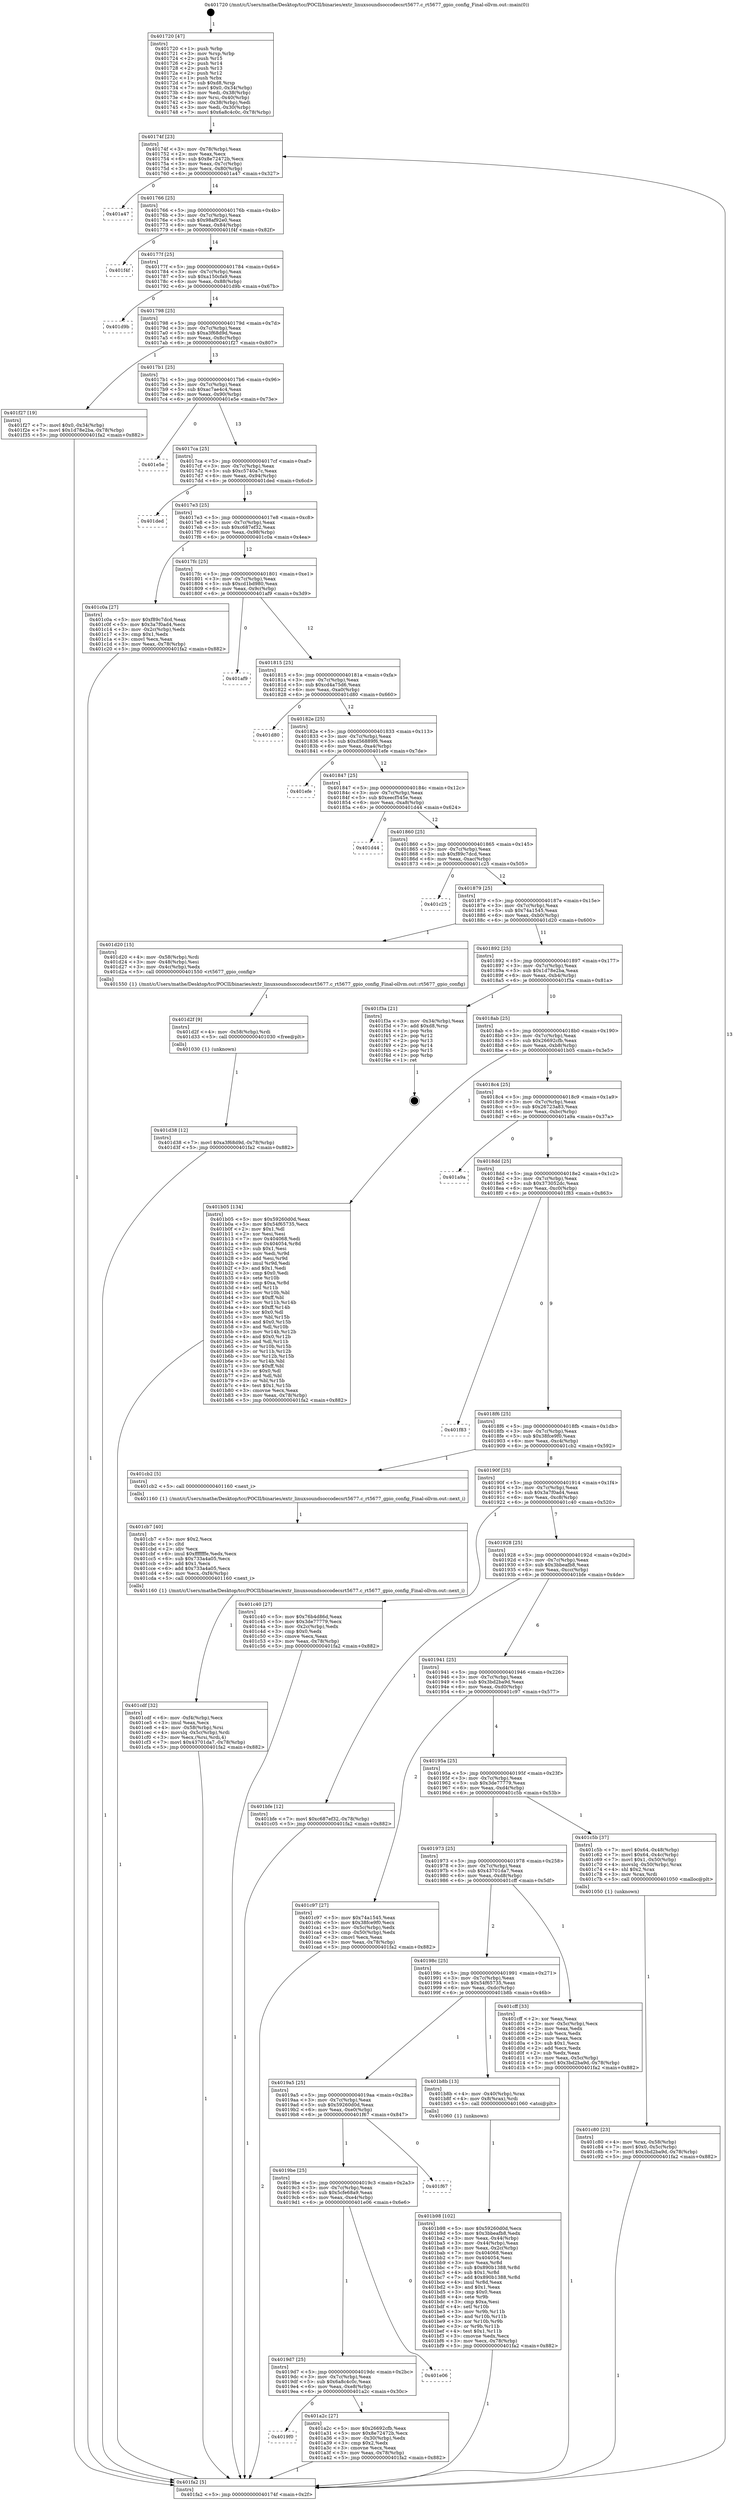 digraph "0x401720" {
  label = "0x401720 (/mnt/c/Users/mathe/Desktop/tcc/POCII/binaries/extr_linuxsoundsoccodecsrt5677.c_rt5677_gpio_config_Final-ollvm.out::main(0))"
  labelloc = "t"
  node[shape=record]

  Entry [label="",width=0.3,height=0.3,shape=circle,fillcolor=black,style=filled]
  "0x40174f" [label="{
     0x40174f [23]\l
     | [instrs]\l
     &nbsp;&nbsp;0x40174f \<+3\>: mov -0x78(%rbp),%eax\l
     &nbsp;&nbsp;0x401752 \<+2\>: mov %eax,%ecx\l
     &nbsp;&nbsp;0x401754 \<+6\>: sub $0x8e72472b,%ecx\l
     &nbsp;&nbsp;0x40175a \<+3\>: mov %eax,-0x7c(%rbp)\l
     &nbsp;&nbsp;0x40175d \<+3\>: mov %ecx,-0x80(%rbp)\l
     &nbsp;&nbsp;0x401760 \<+6\>: je 0000000000401a47 \<main+0x327\>\l
  }"]
  "0x401a47" [label="{
     0x401a47\l
  }", style=dashed]
  "0x401766" [label="{
     0x401766 [25]\l
     | [instrs]\l
     &nbsp;&nbsp;0x401766 \<+5\>: jmp 000000000040176b \<main+0x4b\>\l
     &nbsp;&nbsp;0x40176b \<+3\>: mov -0x7c(%rbp),%eax\l
     &nbsp;&nbsp;0x40176e \<+5\>: sub $0x98af92e0,%eax\l
     &nbsp;&nbsp;0x401773 \<+6\>: mov %eax,-0x84(%rbp)\l
     &nbsp;&nbsp;0x401779 \<+6\>: je 0000000000401f4f \<main+0x82f\>\l
  }"]
  Exit [label="",width=0.3,height=0.3,shape=circle,fillcolor=black,style=filled,peripheries=2]
  "0x401f4f" [label="{
     0x401f4f\l
  }", style=dashed]
  "0x40177f" [label="{
     0x40177f [25]\l
     | [instrs]\l
     &nbsp;&nbsp;0x40177f \<+5\>: jmp 0000000000401784 \<main+0x64\>\l
     &nbsp;&nbsp;0x401784 \<+3\>: mov -0x7c(%rbp),%eax\l
     &nbsp;&nbsp;0x401787 \<+5\>: sub $0xa150cfa9,%eax\l
     &nbsp;&nbsp;0x40178c \<+6\>: mov %eax,-0x88(%rbp)\l
     &nbsp;&nbsp;0x401792 \<+6\>: je 0000000000401d9b \<main+0x67b\>\l
  }"]
  "0x401d38" [label="{
     0x401d38 [12]\l
     | [instrs]\l
     &nbsp;&nbsp;0x401d38 \<+7\>: movl $0xa3f68d9d,-0x78(%rbp)\l
     &nbsp;&nbsp;0x401d3f \<+5\>: jmp 0000000000401fa2 \<main+0x882\>\l
  }"]
  "0x401d9b" [label="{
     0x401d9b\l
  }", style=dashed]
  "0x401798" [label="{
     0x401798 [25]\l
     | [instrs]\l
     &nbsp;&nbsp;0x401798 \<+5\>: jmp 000000000040179d \<main+0x7d\>\l
     &nbsp;&nbsp;0x40179d \<+3\>: mov -0x7c(%rbp),%eax\l
     &nbsp;&nbsp;0x4017a0 \<+5\>: sub $0xa3f68d9d,%eax\l
     &nbsp;&nbsp;0x4017a5 \<+6\>: mov %eax,-0x8c(%rbp)\l
     &nbsp;&nbsp;0x4017ab \<+6\>: je 0000000000401f27 \<main+0x807\>\l
  }"]
  "0x401d2f" [label="{
     0x401d2f [9]\l
     | [instrs]\l
     &nbsp;&nbsp;0x401d2f \<+4\>: mov -0x58(%rbp),%rdi\l
     &nbsp;&nbsp;0x401d33 \<+5\>: call 0000000000401030 \<free@plt\>\l
     | [calls]\l
     &nbsp;&nbsp;0x401030 \{1\} (unknown)\l
  }"]
  "0x401f27" [label="{
     0x401f27 [19]\l
     | [instrs]\l
     &nbsp;&nbsp;0x401f27 \<+7\>: movl $0x0,-0x34(%rbp)\l
     &nbsp;&nbsp;0x401f2e \<+7\>: movl $0x1d78e2ba,-0x78(%rbp)\l
     &nbsp;&nbsp;0x401f35 \<+5\>: jmp 0000000000401fa2 \<main+0x882\>\l
  }"]
  "0x4017b1" [label="{
     0x4017b1 [25]\l
     | [instrs]\l
     &nbsp;&nbsp;0x4017b1 \<+5\>: jmp 00000000004017b6 \<main+0x96\>\l
     &nbsp;&nbsp;0x4017b6 \<+3\>: mov -0x7c(%rbp),%eax\l
     &nbsp;&nbsp;0x4017b9 \<+5\>: sub $0xac7ae4c4,%eax\l
     &nbsp;&nbsp;0x4017be \<+6\>: mov %eax,-0x90(%rbp)\l
     &nbsp;&nbsp;0x4017c4 \<+6\>: je 0000000000401e5e \<main+0x73e\>\l
  }"]
  "0x401cdf" [label="{
     0x401cdf [32]\l
     | [instrs]\l
     &nbsp;&nbsp;0x401cdf \<+6\>: mov -0xf4(%rbp),%ecx\l
     &nbsp;&nbsp;0x401ce5 \<+3\>: imul %eax,%ecx\l
     &nbsp;&nbsp;0x401ce8 \<+4\>: mov -0x58(%rbp),%rsi\l
     &nbsp;&nbsp;0x401cec \<+4\>: movslq -0x5c(%rbp),%rdi\l
     &nbsp;&nbsp;0x401cf0 \<+3\>: mov %ecx,(%rsi,%rdi,4)\l
     &nbsp;&nbsp;0x401cf3 \<+7\>: movl $0x43701da7,-0x78(%rbp)\l
     &nbsp;&nbsp;0x401cfa \<+5\>: jmp 0000000000401fa2 \<main+0x882\>\l
  }"]
  "0x401e5e" [label="{
     0x401e5e\l
  }", style=dashed]
  "0x4017ca" [label="{
     0x4017ca [25]\l
     | [instrs]\l
     &nbsp;&nbsp;0x4017ca \<+5\>: jmp 00000000004017cf \<main+0xaf\>\l
     &nbsp;&nbsp;0x4017cf \<+3\>: mov -0x7c(%rbp),%eax\l
     &nbsp;&nbsp;0x4017d2 \<+5\>: sub $0xc5740a7c,%eax\l
     &nbsp;&nbsp;0x4017d7 \<+6\>: mov %eax,-0x94(%rbp)\l
     &nbsp;&nbsp;0x4017dd \<+6\>: je 0000000000401ded \<main+0x6cd\>\l
  }"]
  "0x401cb7" [label="{
     0x401cb7 [40]\l
     | [instrs]\l
     &nbsp;&nbsp;0x401cb7 \<+5\>: mov $0x2,%ecx\l
     &nbsp;&nbsp;0x401cbc \<+1\>: cltd\l
     &nbsp;&nbsp;0x401cbd \<+2\>: idiv %ecx\l
     &nbsp;&nbsp;0x401cbf \<+6\>: imul $0xfffffffe,%edx,%ecx\l
     &nbsp;&nbsp;0x401cc5 \<+6\>: sub $0x733a4a05,%ecx\l
     &nbsp;&nbsp;0x401ccb \<+3\>: add $0x1,%ecx\l
     &nbsp;&nbsp;0x401cce \<+6\>: add $0x733a4a05,%ecx\l
     &nbsp;&nbsp;0x401cd4 \<+6\>: mov %ecx,-0xf4(%rbp)\l
     &nbsp;&nbsp;0x401cda \<+5\>: call 0000000000401160 \<next_i\>\l
     | [calls]\l
     &nbsp;&nbsp;0x401160 \{1\} (/mnt/c/Users/mathe/Desktop/tcc/POCII/binaries/extr_linuxsoundsoccodecsrt5677.c_rt5677_gpio_config_Final-ollvm.out::next_i)\l
  }"]
  "0x401ded" [label="{
     0x401ded\l
  }", style=dashed]
  "0x4017e3" [label="{
     0x4017e3 [25]\l
     | [instrs]\l
     &nbsp;&nbsp;0x4017e3 \<+5\>: jmp 00000000004017e8 \<main+0xc8\>\l
     &nbsp;&nbsp;0x4017e8 \<+3\>: mov -0x7c(%rbp),%eax\l
     &nbsp;&nbsp;0x4017eb \<+5\>: sub $0xc687ef32,%eax\l
     &nbsp;&nbsp;0x4017f0 \<+6\>: mov %eax,-0x98(%rbp)\l
     &nbsp;&nbsp;0x4017f6 \<+6\>: je 0000000000401c0a \<main+0x4ea\>\l
  }"]
  "0x401c80" [label="{
     0x401c80 [23]\l
     | [instrs]\l
     &nbsp;&nbsp;0x401c80 \<+4\>: mov %rax,-0x58(%rbp)\l
     &nbsp;&nbsp;0x401c84 \<+7\>: movl $0x0,-0x5c(%rbp)\l
     &nbsp;&nbsp;0x401c8b \<+7\>: movl $0x3bd2ba9d,-0x78(%rbp)\l
     &nbsp;&nbsp;0x401c92 \<+5\>: jmp 0000000000401fa2 \<main+0x882\>\l
  }"]
  "0x401c0a" [label="{
     0x401c0a [27]\l
     | [instrs]\l
     &nbsp;&nbsp;0x401c0a \<+5\>: mov $0xf89c7dcd,%eax\l
     &nbsp;&nbsp;0x401c0f \<+5\>: mov $0x3a7f0ad4,%ecx\l
     &nbsp;&nbsp;0x401c14 \<+3\>: mov -0x2c(%rbp),%edx\l
     &nbsp;&nbsp;0x401c17 \<+3\>: cmp $0x1,%edx\l
     &nbsp;&nbsp;0x401c1a \<+3\>: cmovl %ecx,%eax\l
     &nbsp;&nbsp;0x401c1d \<+3\>: mov %eax,-0x78(%rbp)\l
     &nbsp;&nbsp;0x401c20 \<+5\>: jmp 0000000000401fa2 \<main+0x882\>\l
  }"]
  "0x4017fc" [label="{
     0x4017fc [25]\l
     | [instrs]\l
     &nbsp;&nbsp;0x4017fc \<+5\>: jmp 0000000000401801 \<main+0xe1\>\l
     &nbsp;&nbsp;0x401801 \<+3\>: mov -0x7c(%rbp),%eax\l
     &nbsp;&nbsp;0x401804 \<+5\>: sub $0xcd1bd980,%eax\l
     &nbsp;&nbsp;0x401809 \<+6\>: mov %eax,-0x9c(%rbp)\l
     &nbsp;&nbsp;0x40180f \<+6\>: je 0000000000401af9 \<main+0x3d9\>\l
  }"]
  "0x401b98" [label="{
     0x401b98 [102]\l
     | [instrs]\l
     &nbsp;&nbsp;0x401b98 \<+5\>: mov $0x59260d0d,%ecx\l
     &nbsp;&nbsp;0x401b9d \<+5\>: mov $0x3bbeafb8,%edx\l
     &nbsp;&nbsp;0x401ba2 \<+3\>: mov %eax,-0x44(%rbp)\l
     &nbsp;&nbsp;0x401ba5 \<+3\>: mov -0x44(%rbp),%eax\l
     &nbsp;&nbsp;0x401ba8 \<+3\>: mov %eax,-0x2c(%rbp)\l
     &nbsp;&nbsp;0x401bab \<+7\>: mov 0x404068,%eax\l
     &nbsp;&nbsp;0x401bb2 \<+7\>: mov 0x404054,%esi\l
     &nbsp;&nbsp;0x401bb9 \<+3\>: mov %eax,%r8d\l
     &nbsp;&nbsp;0x401bbc \<+7\>: sub $0x890b1388,%r8d\l
     &nbsp;&nbsp;0x401bc3 \<+4\>: sub $0x1,%r8d\l
     &nbsp;&nbsp;0x401bc7 \<+7\>: add $0x890b1388,%r8d\l
     &nbsp;&nbsp;0x401bce \<+4\>: imul %r8d,%eax\l
     &nbsp;&nbsp;0x401bd2 \<+3\>: and $0x1,%eax\l
     &nbsp;&nbsp;0x401bd5 \<+3\>: cmp $0x0,%eax\l
     &nbsp;&nbsp;0x401bd8 \<+4\>: sete %r9b\l
     &nbsp;&nbsp;0x401bdc \<+3\>: cmp $0xa,%esi\l
     &nbsp;&nbsp;0x401bdf \<+4\>: setl %r10b\l
     &nbsp;&nbsp;0x401be3 \<+3\>: mov %r9b,%r11b\l
     &nbsp;&nbsp;0x401be6 \<+3\>: and %r10b,%r11b\l
     &nbsp;&nbsp;0x401be9 \<+3\>: xor %r10b,%r9b\l
     &nbsp;&nbsp;0x401bec \<+3\>: or %r9b,%r11b\l
     &nbsp;&nbsp;0x401bef \<+4\>: test $0x1,%r11b\l
     &nbsp;&nbsp;0x401bf3 \<+3\>: cmovne %edx,%ecx\l
     &nbsp;&nbsp;0x401bf6 \<+3\>: mov %ecx,-0x78(%rbp)\l
     &nbsp;&nbsp;0x401bf9 \<+5\>: jmp 0000000000401fa2 \<main+0x882\>\l
  }"]
  "0x401af9" [label="{
     0x401af9\l
  }", style=dashed]
  "0x401815" [label="{
     0x401815 [25]\l
     | [instrs]\l
     &nbsp;&nbsp;0x401815 \<+5\>: jmp 000000000040181a \<main+0xfa\>\l
     &nbsp;&nbsp;0x40181a \<+3\>: mov -0x7c(%rbp),%eax\l
     &nbsp;&nbsp;0x40181d \<+5\>: sub $0xcd4a75d6,%eax\l
     &nbsp;&nbsp;0x401822 \<+6\>: mov %eax,-0xa0(%rbp)\l
     &nbsp;&nbsp;0x401828 \<+6\>: je 0000000000401d80 \<main+0x660\>\l
  }"]
  "0x401720" [label="{
     0x401720 [47]\l
     | [instrs]\l
     &nbsp;&nbsp;0x401720 \<+1\>: push %rbp\l
     &nbsp;&nbsp;0x401721 \<+3\>: mov %rsp,%rbp\l
     &nbsp;&nbsp;0x401724 \<+2\>: push %r15\l
     &nbsp;&nbsp;0x401726 \<+2\>: push %r14\l
     &nbsp;&nbsp;0x401728 \<+2\>: push %r13\l
     &nbsp;&nbsp;0x40172a \<+2\>: push %r12\l
     &nbsp;&nbsp;0x40172c \<+1\>: push %rbx\l
     &nbsp;&nbsp;0x40172d \<+7\>: sub $0xd8,%rsp\l
     &nbsp;&nbsp;0x401734 \<+7\>: movl $0x0,-0x34(%rbp)\l
     &nbsp;&nbsp;0x40173b \<+3\>: mov %edi,-0x38(%rbp)\l
     &nbsp;&nbsp;0x40173e \<+4\>: mov %rsi,-0x40(%rbp)\l
     &nbsp;&nbsp;0x401742 \<+3\>: mov -0x38(%rbp),%edi\l
     &nbsp;&nbsp;0x401745 \<+3\>: mov %edi,-0x30(%rbp)\l
     &nbsp;&nbsp;0x401748 \<+7\>: movl $0x6a8c4c0c,-0x78(%rbp)\l
  }"]
  "0x401d80" [label="{
     0x401d80\l
  }", style=dashed]
  "0x40182e" [label="{
     0x40182e [25]\l
     | [instrs]\l
     &nbsp;&nbsp;0x40182e \<+5\>: jmp 0000000000401833 \<main+0x113\>\l
     &nbsp;&nbsp;0x401833 \<+3\>: mov -0x7c(%rbp),%eax\l
     &nbsp;&nbsp;0x401836 \<+5\>: sub $0xd56889f6,%eax\l
     &nbsp;&nbsp;0x40183b \<+6\>: mov %eax,-0xa4(%rbp)\l
     &nbsp;&nbsp;0x401841 \<+6\>: je 0000000000401efe \<main+0x7de\>\l
  }"]
  "0x401fa2" [label="{
     0x401fa2 [5]\l
     | [instrs]\l
     &nbsp;&nbsp;0x401fa2 \<+5\>: jmp 000000000040174f \<main+0x2f\>\l
  }"]
  "0x401efe" [label="{
     0x401efe\l
  }", style=dashed]
  "0x401847" [label="{
     0x401847 [25]\l
     | [instrs]\l
     &nbsp;&nbsp;0x401847 \<+5\>: jmp 000000000040184c \<main+0x12c\>\l
     &nbsp;&nbsp;0x40184c \<+3\>: mov -0x7c(%rbp),%eax\l
     &nbsp;&nbsp;0x40184f \<+5\>: sub $0xeecf545e,%eax\l
     &nbsp;&nbsp;0x401854 \<+6\>: mov %eax,-0xa8(%rbp)\l
     &nbsp;&nbsp;0x40185a \<+6\>: je 0000000000401d44 \<main+0x624\>\l
  }"]
  "0x4019f0" [label="{
     0x4019f0\l
  }", style=dashed]
  "0x401d44" [label="{
     0x401d44\l
  }", style=dashed]
  "0x401860" [label="{
     0x401860 [25]\l
     | [instrs]\l
     &nbsp;&nbsp;0x401860 \<+5\>: jmp 0000000000401865 \<main+0x145\>\l
     &nbsp;&nbsp;0x401865 \<+3\>: mov -0x7c(%rbp),%eax\l
     &nbsp;&nbsp;0x401868 \<+5\>: sub $0xf89c7dcd,%eax\l
     &nbsp;&nbsp;0x40186d \<+6\>: mov %eax,-0xac(%rbp)\l
     &nbsp;&nbsp;0x401873 \<+6\>: je 0000000000401c25 \<main+0x505\>\l
  }"]
  "0x401a2c" [label="{
     0x401a2c [27]\l
     | [instrs]\l
     &nbsp;&nbsp;0x401a2c \<+5\>: mov $0x26692cfb,%eax\l
     &nbsp;&nbsp;0x401a31 \<+5\>: mov $0x8e72472b,%ecx\l
     &nbsp;&nbsp;0x401a36 \<+3\>: mov -0x30(%rbp),%edx\l
     &nbsp;&nbsp;0x401a39 \<+3\>: cmp $0x2,%edx\l
     &nbsp;&nbsp;0x401a3c \<+3\>: cmovne %ecx,%eax\l
     &nbsp;&nbsp;0x401a3f \<+3\>: mov %eax,-0x78(%rbp)\l
     &nbsp;&nbsp;0x401a42 \<+5\>: jmp 0000000000401fa2 \<main+0x882\>\l
  }"]
  "0x401c25" [label="{
     0x401c25\l
  }", style=dashed]
  "0x401879" [label="{
     0x401879 [25]\l
     | [instrs]\l
     &nbsp;&nbsp;0x401879 \<+5\>: jmp 000000000040187e \<main+0x15e\>\l
     &nbsp;&nbsp;0x40187e \<+3\>: mov -0x7c(%rbp),%eax\l
     &nbsp;&nbsp;0x401881 \<+5\>: sub $0x74a1545,%eax\l
     &nbsp;&nbsp;0x401886 \<+6\>: mov %eax,-0xb0(%rbp)\l
     &nbsp;&nbsp;0x40188c \<+6\>: je 0000000000401d20 \<main+0x600\>\l
  }"]
  "0x4019d7" [label="{
     0x4019d7 [25]\l
     | [instrs]\l
     &nbsp;&nbsp;0x4019d7 \<+5\>: jmp 00000000004019dc \<main+0x2bc\>\l
     &nbsp;&nbsp;0x4019dc \<+3\>: mov -0x7c(%rbp),%eax\l
     &nbsp;&nbsp;0x4019df \<+5\>: sub $0x6a8c4c0c,%eax\l
     &nbsp;&nbsp;0x4019e4 \<+6\>: mov %eax,-0xe8(%rbp)\l
     &nbsp;&nbsp;0x4019ea \<+6\>: je 0000000000401a2c \<main+0x30c\>\l
  }"]
  "0x401d20" [label="{
     0x401d20 [15]\l
     | [instrs]\l
     &nbsp;&nbsp;0x401d20 \<+4\>: mov -0x58(%rbp),%rdi\l
     &nbsp;&nbsp;0x401d24 \<+3\>: mov -0x48(%rbp),%esi\l
     &nbsp;&nbsp;0x401d27 \<+3\>: mov -0x4c(%rbp),%edx\l
     &nbsp;&nbsp;0x401d2a \<+5\>: call 0000000000401550 \<rt5677_gpio_config\>\l
     | [calls]\l
     &nbsp;&nbsp;0x401550 \{1\} (/mnt/c/Users/mathe/Desktop/tcc/POCII/binaries/extr_linuxsoundsoccodecsrt5677.c_rt5677_gpio_config_Final-ollvm.out::rt5677_gpio_config)\l
  }"]
  "0x401892" [label="{
     0x401892 [25]\l
     | [instrs]\l
     &nbsp;&nbsp;0x401892 \<+5\>: jmp 0000000000401897 \<main+0x177\>\l
     &nbsp;&nbsp;0x401897 \<+3\>: mov -0x7c(%rbp),%eax\l
     &nbsp;&nbsp;0x40189a \<+5\>: sub $0x1d78e2ba,%eax\l
     &nbsp;&nbsp;0x40189f \<+6\>: mov %eax,-0xb4(%rbp)\l
     &nbsp;&nbsp;0x4018a5 \<+6\>: je 0000000000401f3a \<main+0x81a\>\l
  }"]
  "0x401e06" [label="{
     0x401e06\l
  }", style=dashed]
  "0x401f3a" [label="{
     0x401f3a [21]\l
     | [instrs]\l
     &nbsp;&nbsp;0x401f3a \<+3\>: mov -0x34(%rbp),%eax\l
     &nbsp;&nbsp;0x401f3d \<+7\>: add $0xd8,%rsp\l
     &nbsp;&nbsp;0x401f44 \<+1\>: pop %rbx\l
     &nbsp;&nbsp;0x401f45 \<+2\>: pop %r12\l
     &nbsp;&nbsp;0x401f47 \<+2\>: pop %r13\l
     &nbsp;&nbsp;0x401f49 \<+2\>: pop %r14\l
     &nbsp;&nbsp;0x401f4b \<+2\>: pop %r15\l
     &nbsp;&nbsp;0x401f4d \<+1\>: pop %rbp\l
     &nbsp;&nbsp;0x401f4e \<+1\>: ret\l
  }"]
  "0x4018ab" [label="{
     0x4018ab [25]\l
     | [instrs]\l
     &nbsp;&nbsp;0x4018ab \<+5\>: jmp 00000000004018b0 \<main+0x190\>\l
     &nbsp;&nbsp;0x4018b0 \<+3\>: mov -0x7c(%rbp),%eax\l
     &nbsp;&nbsp;0x4018b3 \<+5\>: sub $0x26692cfb,%eax\l
     &nbsp;&nbsp;0x4018b8 \<+6\>: mov %eax,-0xb8(%rbp)\l
     &nbsp;&nbsp;0x4018be \<+6\>: je 0000000000401b05 \<main+0x3e5\>\l
  }"]
  "0x4019be" [label="{
     0x4019be [25]\l
     | [instrs]\l
     &nbsp;&nbsp;0x4019be \<+5\>: jmp 00000000004019c3 \<main+0x2a3\>\l
     &nbsp;&nbsp;0x4019c3 \<+3\>: mov -0x7c(%rbp),%eax\l
     &nbsp;&nbsp;0x4019c6 \<+5\>: sub $0x5cfe68a9,%eax\l
     &nbsp;&nbsp;0x4019cb \<+6\>: mov %eax,-0xe4(%rbp)\l
     &nbsp;&nbsp;0x4019d1 \<+6\>: je 0000000000401e06 \<main+0x6e6\>\l
  }"]
  "0x401b05" [label="{
     0x401b05 [134]\l
     | [instrs]\l
     &nbsp;&nbsp;0x401b05 \<+5\>: mov $0x59260d0d,%eax\l
     &nbsp;&nbsp;0x401b0a \<+5\>: mov $0x54f65735,%ecx\l
     &nbsp;&nbsp;0x401b0f \<+2\>: mov $0x1,%dl\l
     &nbsp;&nbsp;0x401b11 \<+2\>: xor %esi,%esi\l
     &nbsp;&nbsp;0x401b13 \<+7\>: mov 0x404068,%edi\l
     &nbsp;&nbsp;0x401b1a \<+8\>: mov 0x404054,%r8d\l
     &nbsp;&nbsp;0x401b22 \<+3\>: sub $0x1,%esi\l
     &nbsp;&nbsp;0x401b25 \<+3\>: mov %edi,%r9d\l
     &nbsp;&nbsp;0x401b28 \<+3\>: add %esi,%r9d\l
     &nbsp;&nbsp;0x401b2b \<+4\>: imul %r9d,%edi\l
     &nbsp;&nbsp;0x401b2f \<+3\>: and $0x1,%edi\l
     &nbsp;&nbsp;0x401b32 \<+3\>: cmp $0x0,%edi\l
     &nbsp;&nbsp;0x401b35 \<+4\>: sete %r10b\l
     &nbsp;&nbsp;0x401b39 \<+4\>: cmp $0xa,%r8d\l
     &nbsp;&nbsp;0x401b3d \<+4\>: setl %r11b\l
     &nbsp;&nbsp;0x401b41 \<+3\>: mov %r10b,%bl\l
     &nbsp;&nbsp;0x401b44 \<+3\>: xor $0xff,%bl\l
     &nbsp;&nbsp;0x401b47 \<+3\>: mov %r11b,%r14b\l
     &nbsp;&nbsp;0x401b4a \<+4\>: xor $0xff,%r14b\l
     &nbsp;&nbsp;0x401b4e \<+3\>: xor $0x0,%dl\l
     &nbsp;&nbsp;0x401b51 \<+3\>: mov %bl,%r15b\l
     &nbsp;&nbsp;0x401b54 \<+4\>: and $0x0,%r15b\l
     &nbsp;&nbsp;0x401b58 \<+3\>: and %dl,%r10b\l
     &nbsp;&nbsp;0x401b5b \<+3\>: mov %r14b,%r12b\l
     &nbsp;&nbsp;0x401b5e \<+4\>: and $0x0,%r12b\l
     &nbsp;&nbsp;0x401b62 \<+3\>: and %dl,%r11b\l
     &nbsp;&nbsp;0x401b65 \<+3\>: or %r10b,%r15b\l
     &nbsp;&nbsp;0x401b68 \<+3\>: or %r11b,%r12b\l
     &nbsp;&nbsp;0x401b6b \<+3\>: xor %r12b,%r15b\l
     &nbsp;&nbsp;0x401b6e \<+3\>: or %r14b,%bl\l
     &nbsp;&nbsp;0x401b71 \<+3\>: xor $0xff,%bl\l
     &nbsp;&nbsp;0x401b74 \<+3\>: or $0x0,%dl\l
     &nbsp;&nbsp;0x401b77 \<+2\>: and %dl,%bl\l
     &nbsp;&nbsp;0x401b79 \<+3\>: or %bl,%r15b\l
     &nbsp;&nbsp;0x401b7c \<+4\>: test $0x1,%r15b\l
     &nbsp;&nbsp;0x401b80 \<+3\>: cmovne %ecx,%eax\l
     &nbsp;&nbsp;0x401b83 \<+3\>: mov %eax,-0x78(%rbp)\l
     &nbsp;&nbsp;0x401b86 \<+5\>: jmp 0000000000401fa2 \<main+0x882\>\l
  }"]
  "0x4018c4" [label="{
     0x4018c4 [25]\l
     | [instrs]\l
     &nbsp;&nbsp;0x4018c4 \<+5\>: jmp 00000000004018c9 \<main+0x1a9\>\l
     &nbsp;&nbsp;0x4018c9 \<+3\>: mov -0x7c(%rbp),%eax\l
     &nbsp;&nbsp;0x4018cc \<+5\>: sub $0x26723a83,%eax\l
     &nbsp;&nbsp;0x4018d1 \<+6\>: mov %eax,-0xbc(%rbp)\l
     &nbsp;&nbsp;0x4018d7 \<+6\>: je 0000000000401a9a \<main+0x37a\>\l
  }"]
  "0x401f67" [label="{
     0x401f67\l
  }", style=dashed]
  "0x401a9a" [label="{
     0x401a9a\l
  }", style=dashed]
  "0x4018dd" [label="{
     0x4018dd [25]\l
     | [instrs]\l
     &nbsp;&nbsp;0x4018dd \<+5\>: jmp 00000000004018e2 \<main+0x1c2\>\l
     &nbsp;&nbsp;0x4018e2 \<+3\>: mov -0x7c(%rbp),%eax\l
     &nbsp;&nbsp;0x4018e5 \<+5\>: sub $0x373052dc,%eax\l
     &nbsp;&nbsp;0x4018ea \<+6\>: mov %eax,-0xc0(%rbp)\l
     &nbsp;&nbsp;0x4018f0 \<+6\>: je 0000000000401f83 \<main+0x863\>\l
  }"]
  "0x4019a5" [label="{
     0x4019a5 [25]\l
     | [instrs]\l
     &nbsp;&nbsp;0x4019a5 \<+5\>: jmp 00000000004019aa \<main+0x28a\>\l
     &nbsp;&nbsp;0x4019aa \<+3\>: mov -0x7c(%rbp),%eax\l
     &nbsp;&nbsp;0x4019ad \<+5\>: sub $0x59260d0d,%eax\l
     &nbsp;&nbsp;0x4019b2 \<+6\>: mov %eax,-0xe0(%rbp)\l
     &nbsp;&nbsp;0x4019b8 \<+6\>: je 0000000000401f67 \<main+0x847\>\l
  }"]
  "0x401f83" [label="{
     0x401f83\l
  }", style=dashed]
  "0x4018f6" [label="{
     0x4018f6 [25]\l
     | [instrs]\l
     &nbsp;&nbsp;0x4018f6 \<+5\>: jmp 00000000004018fb \<main+0x1db\>\l
     &nbsp;&nbsp;0x4018fb \<+3\>: mov -0x7c(%rbp),%eax\l
     &nbsp;&nbsp;0x4018fe \<+5\>: sub $0x38fce9f0,%eax\l
     &nbsp;&nbsp;0x401903 \<+6\>: mov %eax,-0xc4(%rbp)\l
     &nbsp;&nbsp;0x401909 \<+6\>: je 0000000000401cb2 \<main+0x592\>\l
  }"]
  "0x401b8b" [label="{
     0x401b8b [13]\l
     | [instrs]\l
     &nbsp;&nbsp;0x401b8b \<+4\>: mov -0x40(%rbp),%rax\l
     &nbsp;&nbsp;0x401b8f \<+4\>: mov 0x8(%rax),%rdi\l
     &nbsp;&nbsp;0x401b93 \<+5\>: call 0000000000401060 \<atoi@plt\>\l
     | [calls]\l
     &nbsp;&nbsp;0x401060 \{1\} (unknown)\l
  }"]
  "0x401cb2" [label="{
     0x401cb2 [5]\l
     | [instrs]\l
     &nbsp;&nbsp;0x401cb2 \<+5\>: call 0000000000401160 \<next_i\>\l
     | [calls]\l
     &nbsp;&nbsp;0x401160 \{1\} (/mnt/c/Users/mathe/Desktop/tcc/POCII/binaries/extr_linuxsoundsoccodecsrt5677.c_rt5677_gpio_config_Final-ollvm.out::next_i)\l
  }"]
  "0x40190f" [label="{
     0x40190f [25]\l
     | [instrs]\l
     &nbsp;&nbsp;0x40190f \<+5\>: jmp 0000000000401914 \<main+0x1f4\>\l
     &nbsp;&nbsp;0x401914 \<+3\>: mov -0x7c(%rbp),%eax\l
     &nbsp;&nbsp;0x401917 \<+5\>: sub $0x3a7f0ad4,%eax\l
     &nbsp;&nbsp;0x40191c \<+6\>: mov %eax,-0xc8(%rbp)\l
     &nbsp;&nbsp;0x401922 \<+6\>: je 0000000000401c40 \<main+0x520\>\l
  }"]
  "0x40198c" [label="{
     0x40198c [25]\l
     | [instrs]\l
     &nbsp;&nbsp;0x40198c \<+5\>: jmp 0000000000401991 \<main+0x271\>\l
     &nbsp;&nbsp;0x401991 \<+3\>: mov -0x7c(%rbp),%eax\l
     &nbsp;&nbsp;0x401994 \<+5\>: sub $0x54f65735,%eax\l
     &nbsp;&nbsp;0x401999 \<+6\>: mov %eax,-0xdc(%rbp)\l
     &nbsp;&nbsp;0x40199f \<+6\>: je 0000000000401b8b \<main+0x46b\>\l
  }"]
  "0x401c40" [label="{
     0x401c40 [27]\l
     | [instrs]\l
     &nbsp;&nbsp;0x401c40 \<+5\>: mov $0x76b4d86d,%eax\l
     &nbsp;&nbsp;0x401c45 \<+5\>: mov $0x3de77779,%ecx\l
     &nbsp;&nbsp;0x401c4a \<+3\>: mov -0x2c(%rbp),%edx\l
     &nbsp;&nbsp;0x401c4d \<+3\>: cmp $0x0,%edx\l
     &nbsp;&nbsp;0x401c50 \<+3\>: cmove %ecx,%eax\l
     &nbsp;&nbsp;0x401c53 \<+3\>: mov %eax,-0x78(%rbp)\l
     &nbsp;&nbsp;0x401c56 \<+5\>: jmp 0000000000401fa2 \<main+0x882\>\l
  }"]
  "0x401928" [label="{
     0x401928 [25]\l
     | [instrs]\l
     &nbsp;&nbsp;0x401928 \<+5\>: jmp 000000000040192d \<main+0x20d\>\l
     &nbsp;&nbsp;0x40192d \<+3\>: mov -0x7c(%rbp),%eax\l
     &nbsp;&nbsp;0x401930 \<+5\>: sub $0x3bbeafb8,%eax\l
     &nbsp;&nbsp;0x401935 \<+6\>: mov %eax,-0xcc(%rbp)\l
     &nbsp;&nbsp;0x40193b \<+6\>: je 0000000000401bfe \<main+0x4de\>\l
  }"]
  "0x401cff" [label="{
     0x401cff [33]\l
     | [instrs]\l
     &nbsp;&nbsp;0x401cff \<+2\>: xor %eax,%eax\l
     &nbsp;&nbsp;0x401d01 \<+3\>: mov -0x5c(%rbp),%ecx\l
     &nbsp;&nbsp;0x401d04 \<+2\>: mov %eax,%edx\l
     &nbsp;&nbsp;0x401d06 \<+2\>: sub %ecx,%edx\l
     &nbsp;&nbsp;0x401d08 \<+2\>: mov %eax,%ecx\l
     &nbsp;&nbsp;0x401d0a \<+3\>: sub $0x1,%ecx\l
     &nbsp;&nbsp;0x401d0d \<+2\>: add %ecx,%edx\l
     &nbsp;&nbsp;0x401d0f \<+2\>: sub %edx,%eax\l
     &nbsp;&nbsp;0x401d11 \<+3\>: mov %eax,-0x5c(%rbp)\l
     &nbsp;&nbsp;0x401d14 \<+7\>: movl $0x3bd2ba9d,-0x78(%rbp)\l
     &nbsp;&nbsp;0x401d1b \<+5\>: jmp 0000000000401fa2 \<main+0x882\>\l
  }"]
  "0x401bfe" [label="{
     0x401bfe [12]\l
     | [instrs]\l
     &nbsp;&nbsp;0x401bfe \<+7\>: movl $0xc687ef32,-0x78(%rbp)\l
     &nbsp;&nbsp;0x401c05 \<+5\>: jmp 0000000000401fa2 \<main+0x882\>\l
  }"]
  "0x401941" [label="{
     0x401941 [25]\l
     | [instrs]\l
     &nbsp;&nbsp;0x401941 \<+5\>: jmp 0000000000401946 \<main+0x226\>\l
     &nbsp;&nbsp;0x401946 \<+3\>: mov -0x7c(%rbp),%eax\l
     &nbsp;&nbsp;0x401949 \<+5\>: sub $0x3bd2ba9d,%eax\l
     &nbsp;&nbsp;0x40194e \<+6\>: mov %eax,-0xd0(%rbp)\l
     &nbsp;&nbsp;0x401954 \<+6\>: je 0000000000401c97 \<main+0x577\>\l
  }"]
  "0x401973" [label="{
     0x401973 [25]\l
     | [instrs]\l
     &nbsp;&nbsp;0x401973 \<+5\>: jmp 0000000000401978 \<main+0x258\>\l
     &nbsp;&nbsp;0x401978 \<+3\>: mov -0x7c(%rbp),%eax\l
     &nbsp;&nbsp;0x40197b \<+5\>: sub $0x43701da7,%eax\l
     &nbsp;&nbsp;0x401980 \<+6\>: mov %eax,-0xd8(%rbp)\l
     &nbsp;&nbsp;0x401986 \<+6\>: je 0000000000401cff \<main+0x5df\>\l
  }"]
  "0x401c97" [label="{
     0x401c97 [27]\l
     | [instrs]\l
     &nbsp;&nbsp;0x401c97 \<+5\>: mov $0x74a1545,%eax\l
     &nbsp;&nbsp;0x401c9c \<+5\>: mov $0x38fce9f0,%ecx\l
     &nbsp;&nbsp;0x401ca1 \<+3\>: mov -0x5c(%rbp),%edx\l
     &nbsp;&nbsp;0x401ca4 \<+3\>: cmp -0x50(%rbp),%edx\l
     &nbsp;&nbsp;0x401ca7 \<+3\>: cmovl %ecx,%eax\l
     &nbsp;&nbsp;0x401caa \<+3\>: mov %eax,-0x78(%rbp)\l
     &nbsp;&nbsp;0x401cad \<+5\>: jmp 0000000000401fa2 \<main+0x882\>\l
  }"]
  "0x40195a" [label="{
     0x40195a [25]\l
     | [instrs]\l
     &nbsp;&nbsp;0x40195a \<+5\>: jmp 000000000040195f \<main+0x23f\>\l
     &nbsp;&nbsp;0x40195f \<+3\>: mov -0x7c(%rbp),%eax\l
     &nbsp;&nbsp;0x401962 \<+5\>: sub $0x3de77779,%eax\l
     &nbsp;&nbsp;0x401967 \<+6\>: mov %eax,-0xd4(%rbp)\l
     &nbsp;&nbsp;0x40196d \<+6\>: je 0000000000401c5b \<main+0x53b\>\l
  }"]
  "0x401c5b" [label="{
     0x401c5b [37]\l
     | [instrs]\l
     &nbsp;&nbsp;0x401c5b \<+7\>: movl $0x64,-0x48(%rbp)\l
     &nbsp;&nbsp;0x401c62 \<+7\>: movl $0x64,-0x4c(%rbp)\l
     &nbsp;&nbsp;0x401c69 \<+7\>: movl $0x1,-0x50(%rbp)\l
     &nbsp;&nbsp;0x401c70 \<+4\>: movslq -0x50(%rbp),%rax\l
     &nbsp;&nbsp;0x401c74 \<+4\>: shl $0x2,%rax\l
     &nbsp;&nbsp;0x401c78 \<+3\>: mov %rax,%rdi\l
     &nbsp;&nbsp;0x401c7b \<+5\>: call 0000000000401050 \<malloc@plt\>\l
     | [calls]\l
     &nbsp;&nbsp;0x401050 \{1\} (unknown)\l
  }"]
  Entry -> "0x401720" [label=" 1"]
  "0x40174f" -> "0x401a47" [label=" 0"]
  "0x40174f" -> "0x401766" [label=" 14"]
  "0x401f3a" -> Exit [label=" 1"]
  "0x401766" -> "0x401f4f" [label=" 0"]
  "0x401766" -> "0x40177f" [label=" 14"]
  "0x401f27" -> "0x401fa2" [label=" 1"]
  "0x40177f" -> "0x401d9b" [label=" 0"]
  "0x40177f" -> "0x401798" [label=" 14"]
  "0x401d38" -> "0x401fa2" [label=" 1"]
  "0x401798" -> "0x401f27" [label=" 1"]
  "0x401798" -> "0x4017b1" [label=" 13"]
  "0x401d2f" -> "0x401d38" [label=" 1"]
  "0x4017b1" -> "0x401e5e" [label=" 0"]
  "0x4017b1" -> "0x4017ca" [label=" 13"]
  "0x401d20" -> "0x401d2f" [label=" 1"]
  "0x4017ca" -> "0x401ded" [label=" 0"]
  "0x4017ca" -> "0x4017e3" [label=" 13"]
  "0x401cff" -> "0x401fa2" [label=" 1"]
  "0x4017e3" -> "0x401c0a" [label=" 1"]
  "0x4017e3" -> "0x4017fc" [label=" 12"]
  "0x401cdf" -> "0x401fa2" [label=" 1"]
  "0x4017fc" -> "0x401af9" [label=" 0"]
  "0x4017fc" -> "0x401815" [label=" 12"]
  "0x401cb7" -> "0x401cdf" [label=" 1"]
  "0x401815" -> "0x401d80" [label=" 0"]
  "0x401815" -> "0x40182e" [label=" 12"]
  "0x401cb2" -> "0x401cb7" [label=" 1"]
  "0x40182e" -> "0x401efe" [label=" 0"]
  "0x40182e" -> "0x401847" [label=" 12"]
  "0x401c97" -> "0x401fa2" [label=" 2"]
  "0x401847" -> "0x401d44" [label=" 0"]
  "0x401847" -> "0x401860" [label=" 12"]
  "0x401c80" -> "0x401fa2" [label=" 1"]
  "0x401860" -> "0x401c25" [label=" 0"]
  "0x401860" -> "0x401879" [label=" 12"]
  "0x401c5b" -> "0x401c80" [label=" 1"]
  "0x401879" -> "0x401d20" [label=" 1"]
  "0x401879" -> "0x401892" [label=" 11"]
  "0x401c0a" -> "0x401fa2" [label=" 1"]
  "0x401892" -> "0x401f3a" [label=" 1"]
  "0x401892" -> "0x4018ab" [label=" 10"]
  "0x401bfe" -> "0x401fa2" [label=" 1"]
  "0x4018ab" -> "0x401b05" [label=" 1"]
  "0x4018ab" -> "0x4018c4" [label=" 9"]
  "0x401b8b" -> "0x401b98" [label=" 1"]
  "0x4018c4" -> "0x401a9a" [label=" 0"]
  "0x4018c4" -> "0x4018dd" [label=" 9"]
  "0x401b05" -> "0x401fa2" [label=" 1"]
  "0x4018dd" -> "0x401f83" [label=" 0"]
  "0x4018dd" -> "0x4018f6" [label=" 9"]
  "0x401720" -> "0x40174f" [label=" 1"]
  "0x4018f6" -> "0x401cb2" [label=" 1"]
  "0x4018f6" -> "0x40190f" [label=" 8"]
  "0x401a2c" -> "0x401fa2" [label=" 1"]
  "0x40190f" -> "0x401c40" [label=" 1"]
  "0x40190f" -> "0x401928" [label=" 7"]
  "0x4019d7" -> "0x401a2c" [label=" 1"]
  "0x401928" -> "0x401bfe" [label=" 1"]
  "0x401928" -> "0x401941" [label=" 6"]
  "0x401c40" -> "0x401fa2" [label=" 1"]
  "0x401941" -> "0x401c97" [label=" 2"]
  "0x401941" -> "0x40195a" [label=" 4"]
  "0x4019be" -> "0x401e06" [label=" 0"]
  "0x40195a" -> "0x401c5b" [label=" 1"]
  "0x40195a" -> "0x401973" [label=" 3"]
  "0x4019be" -> "0x4019d7" [label=" 1"]
  "0x401973" -> "0x401cff" [label=" 1"]
  "0x401973" -> "0x40198c" [label=" 2"]
  "0x4019d7" -> "0x4019f0" [label=" 0"]
  "0x40198c" -> "0x401b8b" [label=" 1"]
  "0x40198c" -> "0x4019a5" [label=" 1"]
  "0x401fa2" -> "0x40174f" [label=" 13"]
  "0x4019a5" -> "0x401f67" [label=" 0"]
  "0x4019a5" -> "0x4019be" [label=" 1"]
  "0x401b98" -> "0x401fa2" [label=" 1"]
}
